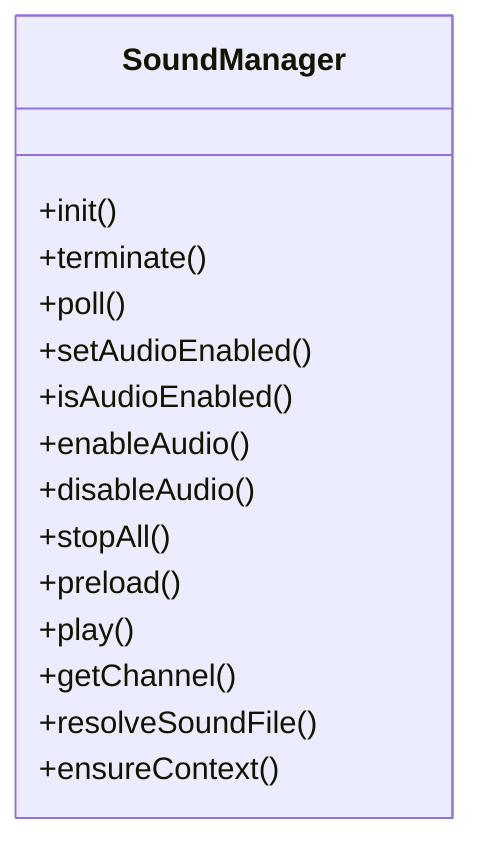 classDiagram
    class SoundManager {
        +init()
        +terminate()
        +poll()
        +setAudioEnabled()
        +isAudioEnabled()
        +enableAudio()
        +disableAudio()
        +stopAll()
        +preload()
        +play()
        +getChannel()
        +resolveSoundFile()
        +ensureContext()
    }